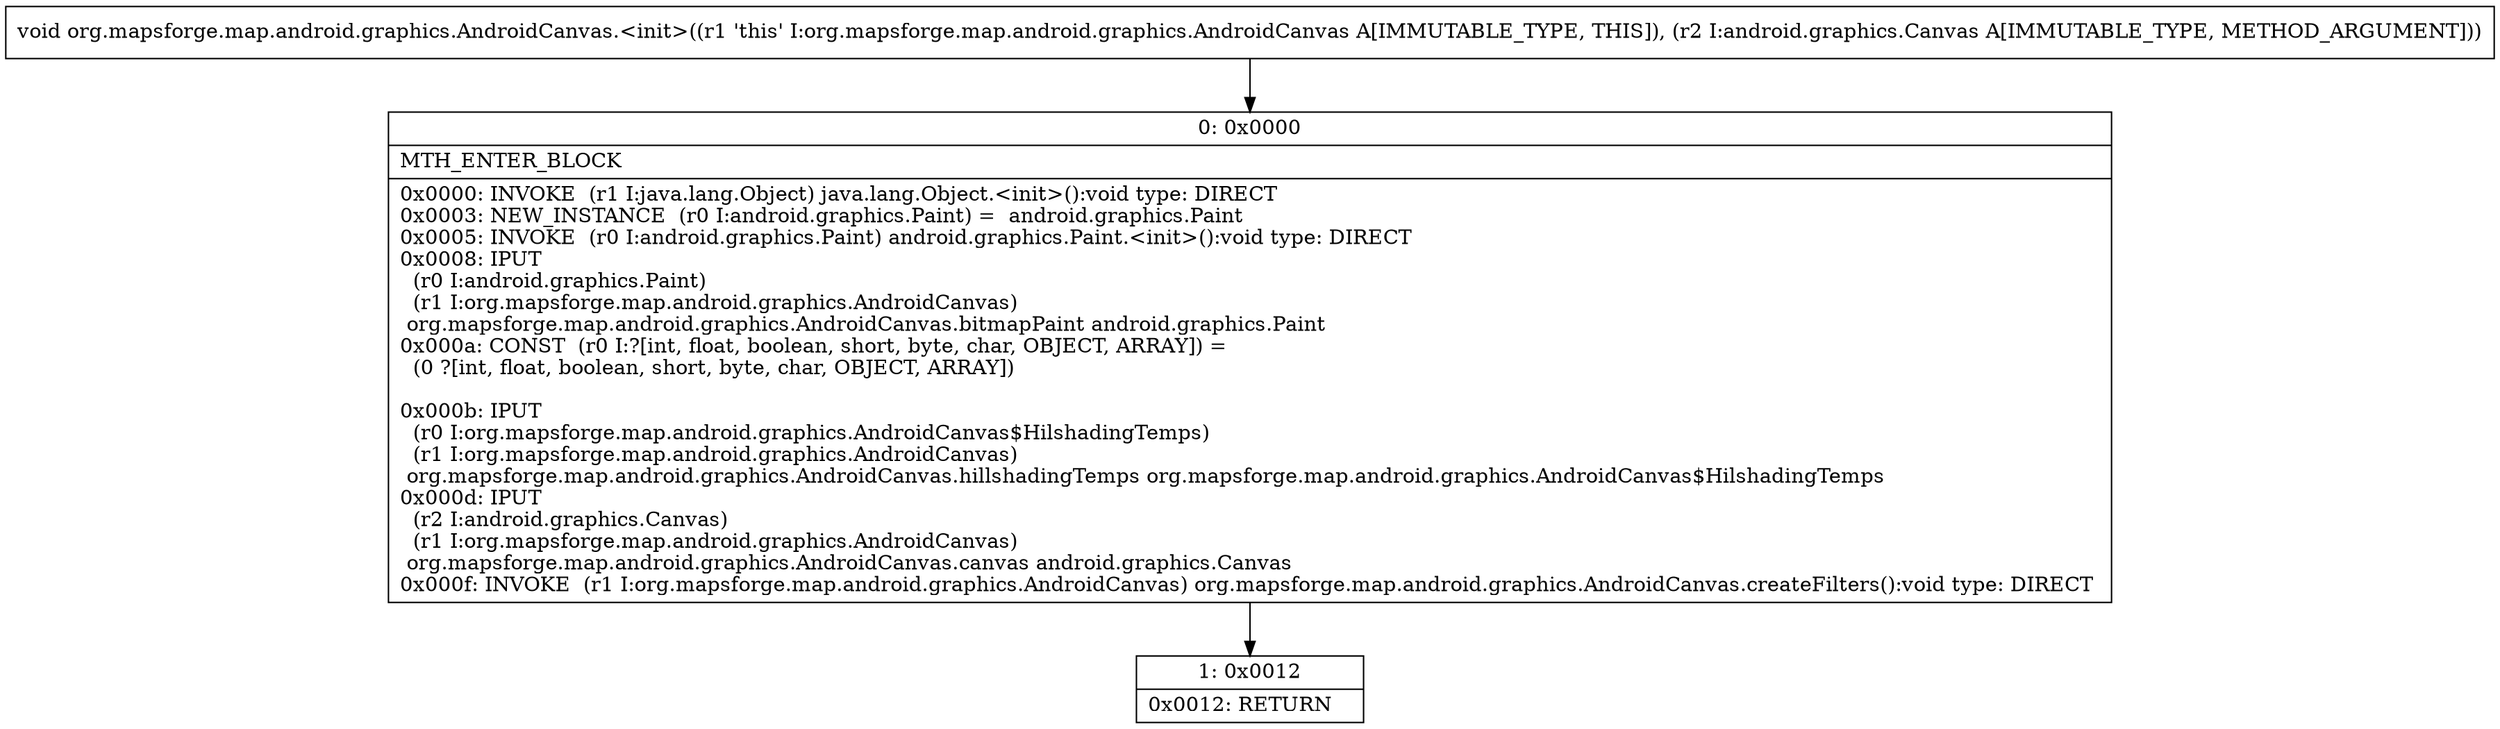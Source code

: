 digraph "CFG fororg.mapsforge.map.android.graphics.AndroidCanvas.\<init\>(Landroid\/graphics\/Canvas;)V" {
Node_0 [shape=record,label="{0\:\ 0x0000|MTH_ENTER_BLOCK\l|0x0000: INVOKE  (r1 I:java.lang.Object) java.lang.Object.\<init\>():void type: DIRECT \l0x0003: NEW_INSTANCE  (r0 I:android.graphics.Paint) =  android.graphics.Paint \l0x0005: INVOKE  (r0 I:android.graphics.Paint) android.graphics.Paint.\<init\>():void type: DIRECT \l0x0008: IPUT  \l  (r0 I:android.graphics.Paint)\l  (r1 I:org.mapsforge.map.android.graphics.AndroidCanvas)\l org.mapsforge.map.android.graphics.AndroidCanvas.bitmapPaint android.graphics.Paint \l0x000a: CONST  (r0 I:?[int, float, boolean, short, byte, char, OBJECT, ARRAY]) = \l  (0 ?[int, float, boolean, short, byte, char, OBJECT, ARRAY])\l \l0x000b: IPUT  \l  (r0 I:org.mapsforge.map.android.graphics.AndroidCanvas$HilshadingTemps)\l  (r1 I:org.mapsforge.map.android.graphics.AndroidCanvas)\l org.mapsforge.map.android.graphics.AndroidCanvas.hillshadingTemps org.mapsforge.map.android.graphics.AndroidCanvas$HilshadingTemps \l0x000d: IPUT  \l  (r2 I:android.graphics.Canvas)\l  (r1 I:org.mapsforge.map.android.graphics.AndroidCanvas)\l org.mapsforge.map.android.graphics.AndroidCanvas.canvas android.graphics.Canvas \l0x000f: INVOKE  (r1 I:org.mapsforge.map.android.graphics.AndroidCanvas) org.mapsforge.map.android.graphics.AndroidCanvas.createFilters():void type: DIRECT \l}"];
Node_1 [shape=record,label="{1\:\ 0x0012|0x0012: RETURN   \l}"];
MethodNode[shape=record,label="{void org.mapsforge.map.android.graphics.AndroidCanvas.\<init\>((r1 'this' I:org.mapsforge.map.android.graphics.AndroidCanvas A[IMMUTABLE_TYPE, THIS]), (r2 I:android.graphics.Canvas A[IMMUTABLE_TYPE, METHOD_ARGUMENT])) }"];
MethodNode -> Node_0;
Node_0 -> Node_1;
}

